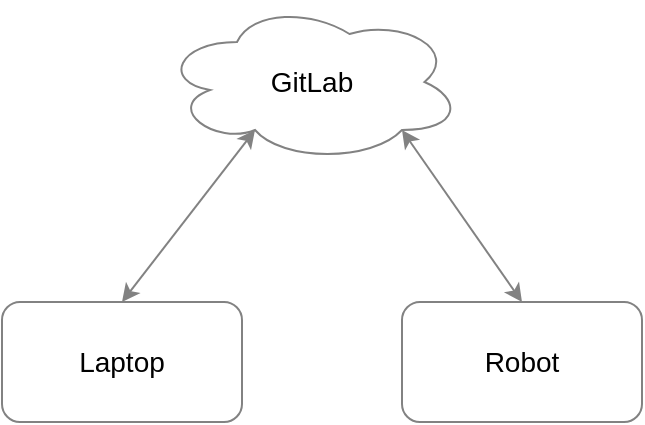 <mxfile version="21.6.9" type="device">
  <diagram name="Страница — 1" id="SYYfTs1Zjv-tDnI6AenH">
    <mxGraphModel dx="789" dy="473" grid="1" gridSize="10" guides="1" tooltips="1" connect="1" arrows="1" fold="1" page="1" pageScale="1" pageWidth="827" pageHeight="1169" math="0" shadow="0">
      <root>
        <mxCell id="0" />
        <mxCell id="1" parent="0" />
        <mxCell id="hVrodvJch2NNDecWTyNO-2" value="Laptop" style="rounded=1;whiteSpace=wrap;html=1;fontSize=14;strokeColor=#828282;" vertex="1" parent="1">
          <mxGeometry x="120" y="200" width="120" height="60" as="geometry" />
        </mxCell>
        <mxCell id="hVrodvJch2NNDecWTyNO-3" value="Robot" style="rounded=1;whiteSpace=wrap;html=1;fontSize=14;strokeColor=#828282;" vertex="1" parent="1">
          <mxGeometry x="320" y="200" width="120" height="60" as="geometry" />
        </mxCell>
        <mxCell id="hVrodvJch2NNDecWTyNO-4" value="GitLab" style="ellipse;shape=cloud;whiteSpace=wrap;html=1;fontSize=14;strokeColor=#828282;" vertex="1" parent="1">
          <mxGeometry x="200" y="50" width="150" height="80" as="geometry" />
        </mxCell>
        <mxCell id="hVrodvJch2NNDecWTyNO-5" value="" style="endArrow=classic;startArrow=classic;html=1;rounded=0;entryX=0.31;entryY=0.8;entryDx=0;entryDy=0;entryPerimeter=0;exitX=0.5;exitY=0;exitDx=0;exitDy=0;strokeColor=#828282;" edge="1" parent="1" source="hVrodvJch2NNDecWTyNO-2" target="hVrodvJch2NNDecWTyNO-4">
          <mxGeometry width="50" height="50" relative="1" as="geometry">
            <mxPoint x="170" y="180" as="sourcePoint" />
            <mxPoint x="220" y="130" as="targetPoint" />
          </mxGeometry>
        </mxCell>
        <mxCell id="hVrodvJch2NNDecWTyNO-6" value="" style="endArrow=classic;startArrow=classic;html=1;rounded=0;exitX=0.5;exitY=0;exitDx=0;exitDy=0;entryX=0.8;entryY=0.8;entryDx=0;entryDy=0;entryPerimeter=0;strokeColor=#828282;" edge="1" parent="1" source="hVrodvJch2NNDecWTyNO-3" target="hVrodvJch2NNDecWTyNO-4">
          <mxGeometry width="50" height="50" relative="1" as="geometry">
            <mxPoint x="380" y="150" as="sourcePoint" />
            <mxPoint x="430" y="100" as="targetPoint" />
          </mxGeometry>
        </mxCell>
      </root>
    </mxGraphModel>
  </diagram>
</mxfile>
